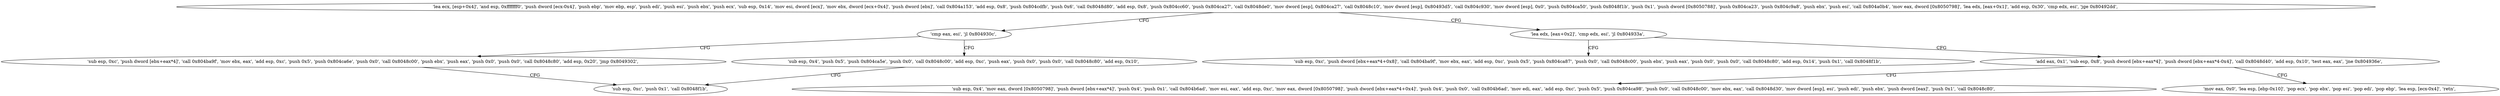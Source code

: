 digraph "func" {
"134517266" [label = "'lea ecx, [esp+0x4]', 'and esp, 0xfffffff0', 'push dword [ecx-0x4]', 'push ebp', 'mov ebp, esp', 'push edi', 'push esi', 'push ebx', 'push ecx', 'sub esp, 0x14', 'mov esi, dword [ecx]', 'mov ebx, dword [ecx+0x4]', 'push dword [ebx]', 'call 0x804a153', 'add esp, 0x8', 'push 0x804cdfb', 'push 0x6', 'call 0x8048d80', 'add esp, 0x8', 'push 0x804cc60', 'push 0x804ca27', 'call 0x8048de0', 'mov dword [esp], 0x804ca27', 'call 0x8048c10', 'mov dword [esp], 0x80493d5', 'call 0x804c930', 'mov dword [esp], 0x0', 'push 0x804ca50', 'push 0x8048f1b', 'push 0x1', 'push dword [0x8050788]', 'push 0x804ca23', 'push 0x804c9a8', 'push ebx', 'push esi', 'call 0x804a0b4', 'mov eax, dword [0x8050798]', 'lea edx, [eax+0x1]', 'add esp, 0x30', 'cmp edx, esi', 'jge 0x80492dd', " ]
"134517469" [label = "'cmp eax, esi', 'jl 0x804930c', " ]
"134517412" [label = "'lea edx, [eax+0x2]', 'cmp edx, esi', 'jl 0x804933a', " ]
"134517516" [label = "'sub esp, 0xc', 'push dword [ebx+eax*4]', 'call 0x804ba9f', 'mov ebx, eax', 'add esp, 0xc', 'push 0x5', 'push 0x804ca6e', 'push 0x0', 'call 0x8048c00', 'push ebx', 'push eax', 'push 0x0', 'push 0x0', 'call 0x8048c80', 'add esp, 0x20', 'jmp 0x8049302', " ]
"134517473" [label = "'sub esp, 0x4', 'push 0x5', 'push 0x804ca5e', 'push 0x0', 'call 0x8048c00', 'add esp, 0xc', 'push eax', 'push 0x0', 'push 0x0', 'call 0x8048c80', 'add esp, 0x10', " ]
"134517562" [label = "'sub esp, 0xc', 'push dword [ebx+eax*4+0x8]', 'call 0x804ba9f', 'mov ebx, eax', 'add esp, 0xc', 'push 0x5', 'push 0x804ca87', 'push 0x0', 'call 0x8048c00', 'push ebx', 'push eax', 'push 0x0', 'push 0x0', 'call 0x8048c80', 'add esp, 0x14', 'push 0x1', 'call 0x8048f1b', " ]
"134517423" [label = "'add eax, 0x1', 'sub esp, 0x8', 'push dword [ebx+eax*4]', 'push dword [ebx+eax*4-0x4]', 'call 0x8048d40', 'add esp, 0x10', 'test eax, eax', 'jne 0x804936e', " ]
"134517506" [label = "'sub esp, 0xc', 'push 0x1', 'call 0x8048f1b', " ]
"134517614" [label = "'sub esp, 0x4', 'mov eax, dword [0x8050798]', 'push dword [ebx+eax*4]', 'push 0x4', 'push 0x1', 'call 0x804b6ad', 'mov esi, eax', 'add esp, 0xc', 'mov eax, dword [0x8050798]', 'push dword [ebx+eax*4+0x4]', 'push 0x4', 'push 0x0', 'call 0x804b6ad', 'mov edi, eax', 'add esp, 0xc', 'push 0x5', 'push 0x804ca98', 'push 0x0', 'call 0x8048c00', 'mov ebx, eax', 'call 0x8048d30', 'mov dword [esp], esi', 'push edi', 'push ebx', 'push dword [eax]', 'push 0x1', 'call 0x8048c80', " ]
"134517452" [label = "'mov eax, 0x0', 'lea esp, [ebp-0x10]', 'pop ecx', 'pop ebx', 'pop esi', 'pop edi', 'pop ebp', 'lea esp, [ecx-0x4]', 'retn', " ]
"134517266" -> "134517469" [ label = "CFG" ]
"134517266" -> "134517412" [ label = "CFG" ]
"134517469" -> "134517516" [ label = "CFG" ]
"134517469" -> "134517473" [ label = "CFG" ]
"134517412" -> "134517562" [ label = "CFG" ]
"134517412" -> "134517423" [ label = "CFG" ]
"134517516" -> "134517506" [ label = "CFG" ]
"134517473" -> "134517506" [ label = "CFG" ]
"134517423" -> "134517614" [ label = "CFG" ]
"134517423" -> "134517452" [ label = "CFG" ]
}
